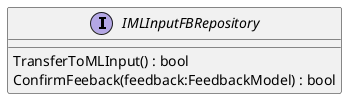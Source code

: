 @startuml
interface IMLInputFBRepository {
    TransferToMLInput() : bool
    ConfirmFeeback(feedback:FeedbackModel) : bool
}
@enduml
